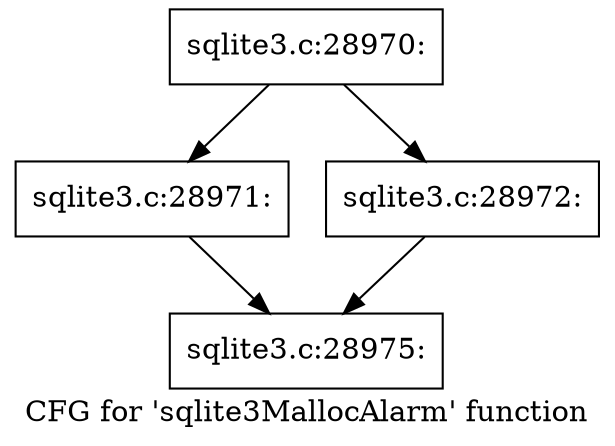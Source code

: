 digraph "CFG for 'sqlite3MallocAlarm' function" {
	label="CFG for 'sqlite3MallocAlarm' function";

	Node0x55c0f6fac950 [shape=record,label="{sqlite3.c:28970:}"];
	Node0x55c0f6fac950 -> Node0x55c0f6fae530;
	Node0x55c0f6fac950 -> Node0x55c0f6fae0b0;
	Node0x55c0f6fae530 [shape=record,label="{sqlite3.c:28971:}"];
	Node0x55c0f6fae530 -> Node0x55c0f6facad0;
	Node0x55c0f6fae0b0 [shape=record,label="{sqlite3.c:28972:}"];
	Node0x55c0f6fae0b0 -> Node0x55c0f6facad0;
	Node0x55c0f6facad0 [shape=record,label="{sqlite3.c:28975:}"];
}
